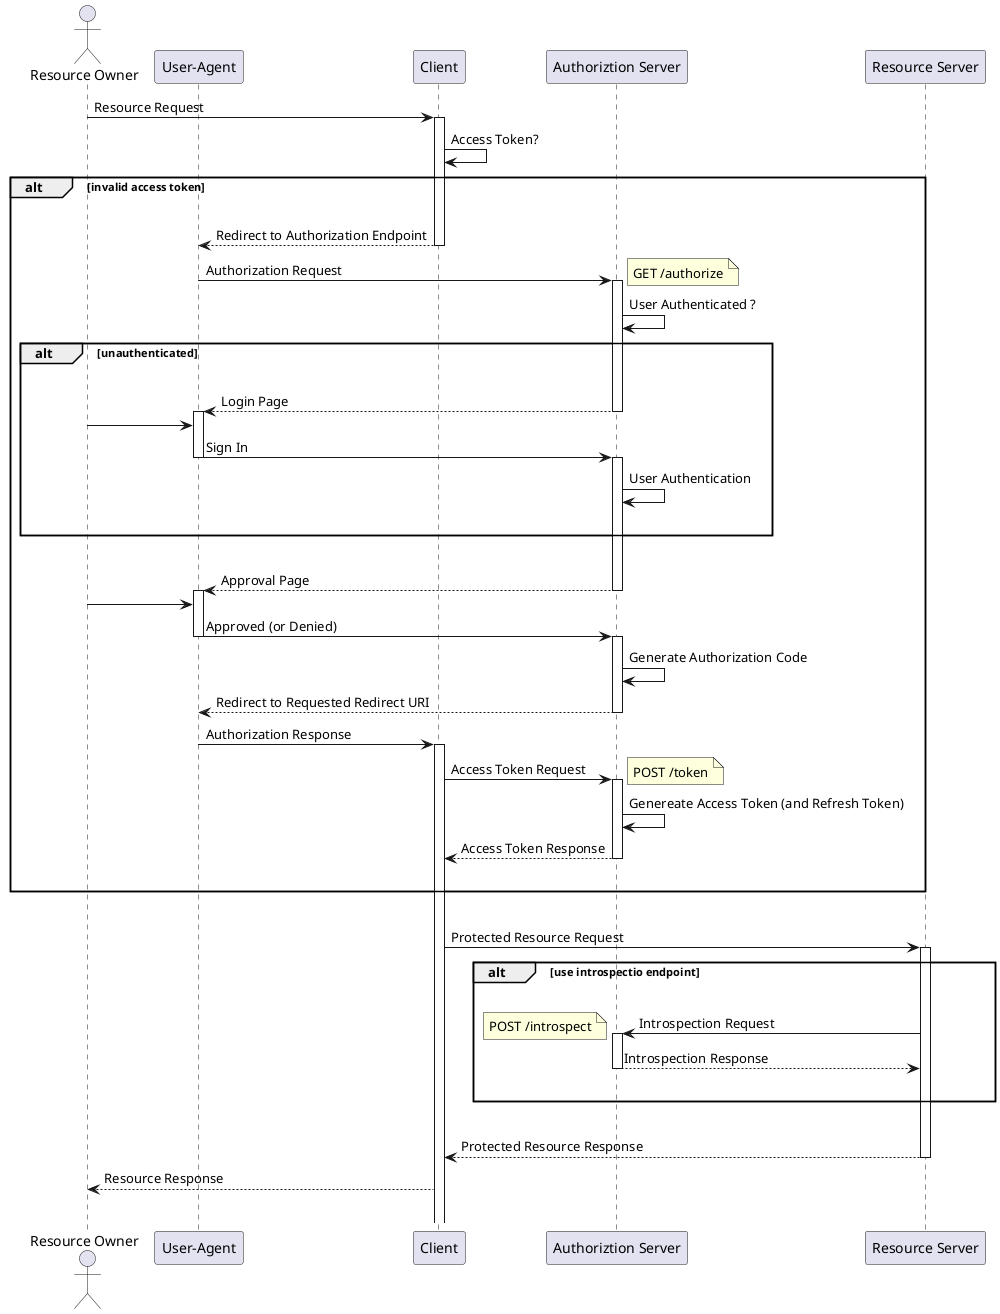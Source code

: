 @startuml authz-code-flow

actor "Resource Owner" as user
participant "User-Agent" as ua
participant "Client" as client
participant "Authoriztion Server" as authz
participant "Resource Server" as resource

user -> client : Resource Request
activate client

client -> client : Access Token?

alt invalid access token
  |||
  ua <-- client : Redirect to Authorization Endpoint
  deactivate client

  ua -> authz : Authorization Request
  note right : GET /authorize
  activate authz

  authz -> authz : User Authenticated ?

  alt unauthenticated
    |||
    ua <-- authz : Login Page
    deactivate authz
    activate ua

    user -> ua
    ua -> authz : Sign In
    deactivate ua
    activate authz

    authz -> authz : User Authentication
    |||
  end
  |||
  ua <-- authz : Approval Page
  deactivate authz
  activate ua

  user -> ua
  ua -> authz : Approved (or Denied)
  deactivate ua
  activate authz

  authz -> authz : Generate Authorization Code

  ua <-- authz : Redirect to Requested Redirect URI
  deactivate authz

  ua -> client : Authorization Response
  activate client

  client -> authz : Access Token Request
  note right : POST /token
  activate authz

  authz -> authz : Genereate Access Token (and Refresh Token)

  client <-- authz : Access Token Response
  deactivate authz
  |||
end
|||
client -> resource : Protected Resource Request
activate resource

alt use introspectio endpoint
  |||
  authz <- resource : Introspection Request
  note left : POST /introspect
  activate authz

  authz --> resource : Introspection Response
  deactivate authz
  |||
end
|||
client <-- resource : Protected Resource Response
deactivate resource

user <-- client : Resource Response
|||
@enduml authz-code-flow